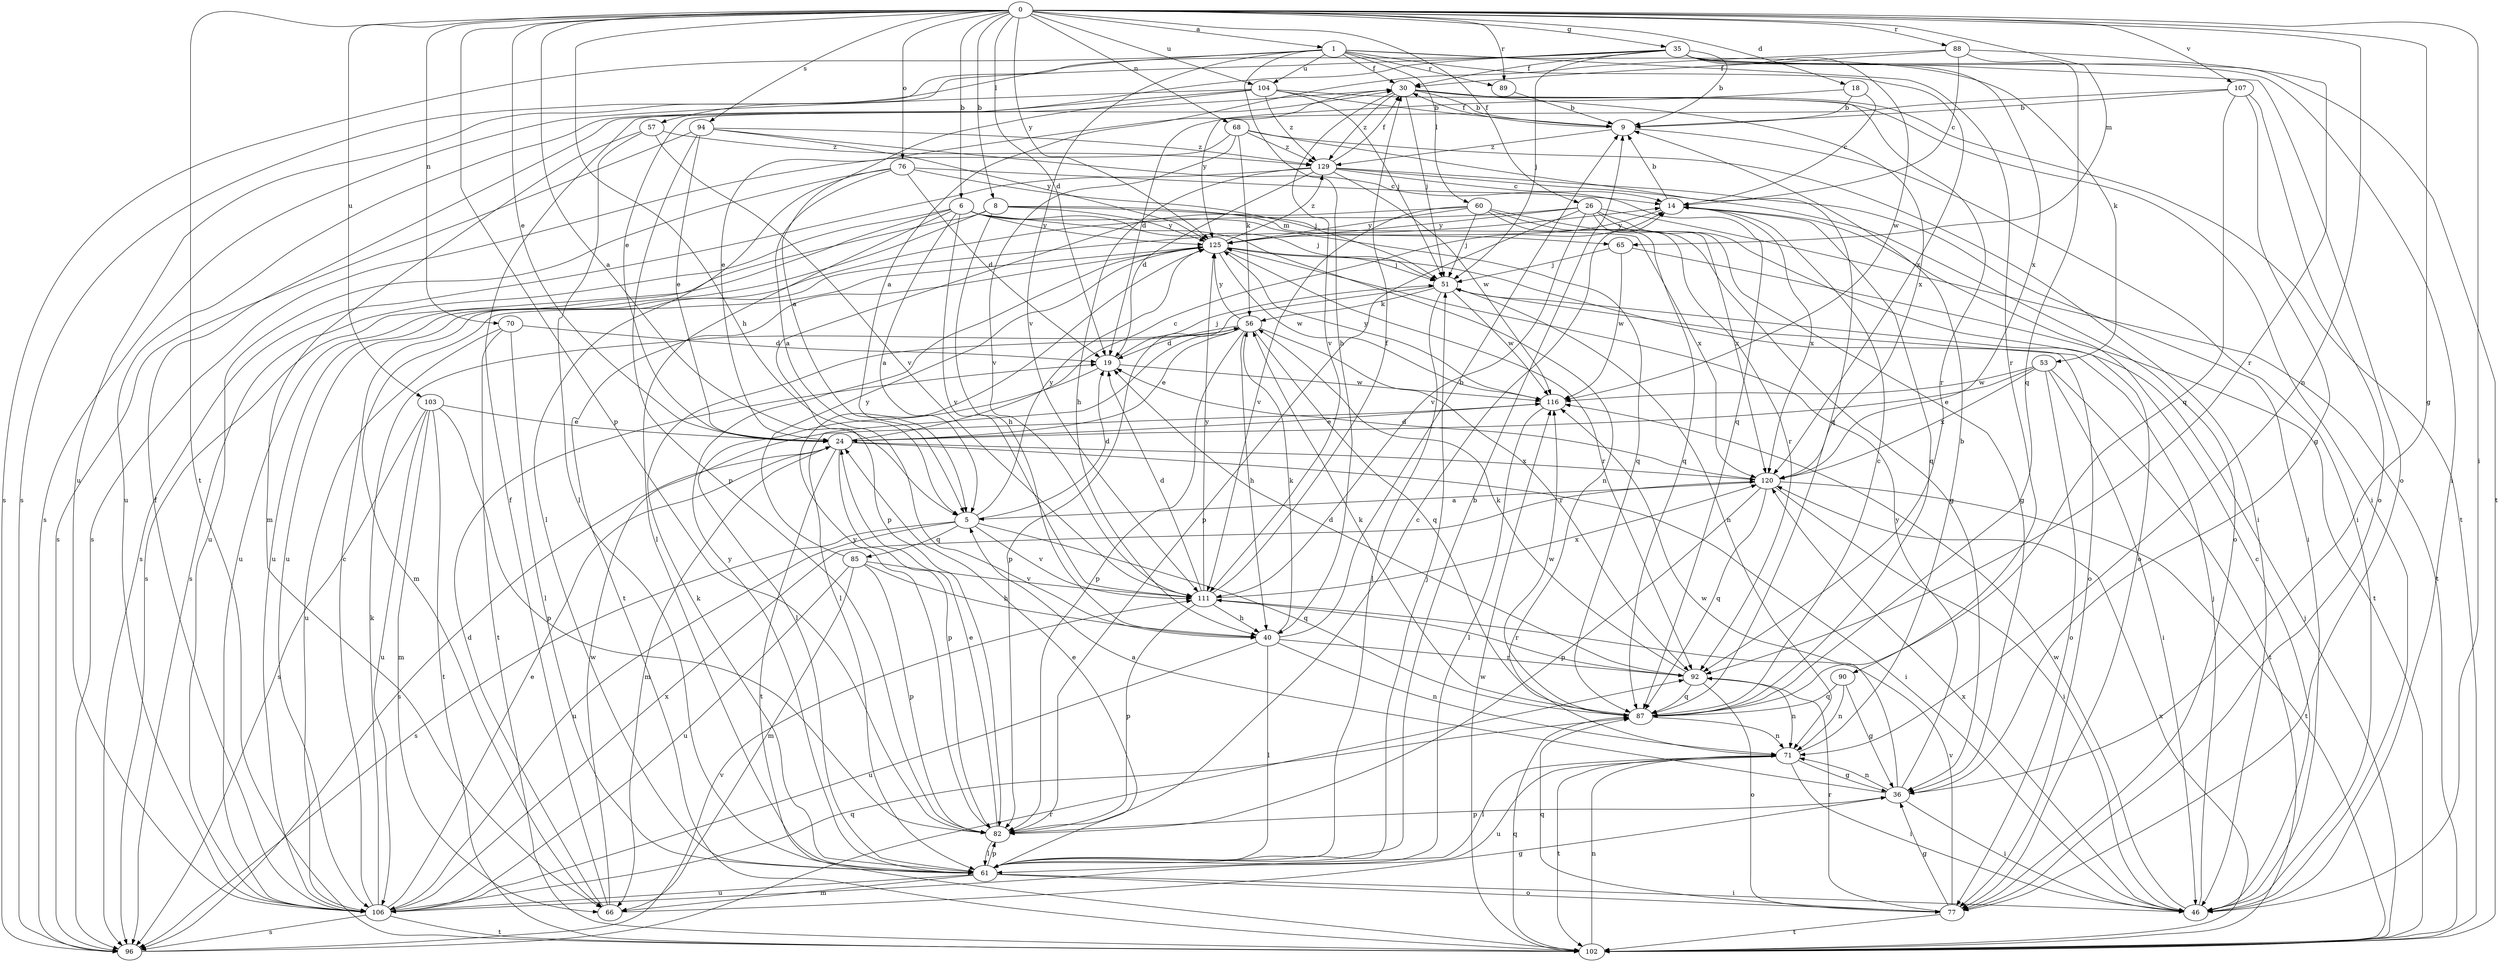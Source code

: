 strict digraph  {
0;
1;
5;
6;
8;
9;
14;
18;
19;
24;
26;
30;
35;
36;
40;
46;
51;
53;
56;
57;
60;
61;
65;
66;
68;
70;
71;
76;
77;
82;
85;
87;
88;
89;
90;
92;
94;
96;
102;
103;
104;
106;
107;
111;
116;
120;
125;
129;
0 -> 1  [label=a];
0 -> 5  [label=a];
0 -> 6  [label=b];
0 -> 8  [label=b];
0 -> 18  [label=d];
0 -> 19  [label=d];
0 -> 24  [label=e];
0 -> 26  [label=f];
0 -> 35  [label=g];
0 -> 36  [label=g];
0 -> 40  [label=h];
0 -> 46  [label=i];
0 -> 65  [label=m];
0 -> 68  [label=n];
0 -> 70  [label=n];
0 -> 71  [label=n];
0 -> 76  [label=o];
0 -> 82  [label=p];
0 -> 88  [label=r];
0 -> 89  [label=r];
0 -> 94  [label=s];
0 -> 102  [label=t];
0 -> 103  [label=u];
0 -> 104  [label=u];
0 -> 107  [label=v];
0 -> 125  [label=y];
1 -> 30  [label=f];
1 -> 40  [label=h];
1 -> 53  [label=k];
1 -> 57  [label=l];
1 -> 60  [label=l];
1 -> 89  [label=r];
1 -> 90  [label=r];
1 -> 96  [label=s];
1 -> 104  [label=u];
1 -> 111  [label=v];
1 -> 120  [label=x];
5 -> 19  [label=d];
5 -> 85  [label=q];
5 -> 87  [label=q];
5 -> 96  [label=s];
5 -> 106  [label=u];
5 -> 111  [label=v];
5 -> 125  [label=y];
6 -> 5  [label=a];
6 -> 51  [label=j];
6 -> 61  [label=l];
6 -> 71  [label=n];
6 -> 87  [label=q];
6 -> 96  [label=s];
6 -> 106  [label=u];
6 -> 111  [label=v];
6 -> 125  [label=y];
8 -> 40  [label=h];
8 -> 65  [label=m];
8 -> 96  [label=s];
8 -> 106  [label=u];
8 -> 120  [label=x];
8 -> 125  [label=y];
9 -> 30  [label=f];
9 -> 46  [label=i];
9 -> 129  [label=z];
14 -> 9  [label=b];
14 -> 87  [label=q];
14 -> 120  [label=x];
14 -> 125  [label=y];
18 -> 9  [label=b];
18 -> 14  [label=c];
18 -> 125  [label=y];
19 -> 51  [label=j];
19 -> 61  [label=l];
19 -> 116  [label=w];
24 -> 14  [label=c];
24 -> 46  [label=i];
24 -> 66  [label=m];
24 -> 82  [label=p];
24 -> 96  [label=s];
24 -> 102  [label=t];
24 -> 120  [label=x];
26 -> 36  [label=g];
26 -> 77  [label=o];
26 -> 82  [label=p];
26 -> 102  [label=t];
26 -> 106  [label=u];
26 -> 111  [label=v];
26 -> 120  [label=x];
26 -> 125  [label=y];
30 -> 9  [label=b];
30 -> 24  [label=e];
30 -> 51  [label=j];
30 -> 92  [label=r];
30 -> 102  [label=t];
30 -> 111  [label=v];
30 -> 120  [label=x];
30 -> 129  [label=z];
35 -> 9  [label=b];
35 -> 24  [label=e];
35 -> 30  [label=f];
35 -> 46  [label=i];
35 -> 51  [label=j];
35 -> 77  [label=o];
35 -> 96  [label=s];
35 -> 102  [label=t];
35 -> 106  [label=u];
35 -> 116  [label=w];
35 -> 120  [label=x];
36 -> 5  [label=a];
36 -> 46  [label=i];
36 -> 71  [label=n];
36 -> 82  [label=p];
36 -> 116  [label=w];
36 -> 125  [label=y];
40 -> 9  [label=b];
40 -> 56  [label=k];
40 -> 61  [label=l];
40 -> 71  [label=n];
40 -> 92  [label=r];
40 -> 106  [label=u];
46 -> 14  [label=c];
46 -> 51  [label=j];
46 -> 116  [label=w];
46 -> 120  [label=x];
51 -> 56  [label=k];
51 -> 61  [label=l];
51 -> 71  [label=n];
51 -> 82  [label=p];
51 -> 116  [label=w];
53 -> 24  [label=e];
53 -> 46  [label=i];
53 -> 77  [label=o];
53 -> 102  [label=t];
53 -> 116  [label=w];
53 -> 120  [label=x];
56 -> 19  [label=d];
56 -> 24  [label=e];
56 -> 40  [label=h];
56 -> 61  [label=l];
56 -> 82  [label=p];
56 -> 87  [label=q];
56 -> 92  [label=r];
56 -> 125  [label=y];
57 -> 61  [label=l];
57 -> 66  [label=m];
57 -> 111  [label=v];
57 -> 129  [label=z];
60 -> 36  [label=g];
60 -> 51  [label=j];
60 -> 82  [label=p];
60 -> 87  [label=q];
60 -> 92  [label=r];
60 -> 111  [label=v];
60 -> 125  [label=y];
61 -> 9  [label=b];
61 -> 24  [label=e];
61 -> 46  [label=i];
61 -> 51  [label=j];
61 -> 56  [label=k];
61 -> 66  [label=m];
61 -> 77  [label=o];
61 -> 82  [label=p];
61 -> 106  [label=u];
61 -> 125  [label=y];
65 -> 51  [label=j];
65 -> 102  [label=t];
65 -> 116  [label=w];
66 -> 19  [label=d];
66 -> 30  [label=f];
66 -> 36  [label=g];
66 -> 116  [label=w];
68 -> 46  [label=i];
68 -> 56  [label=k];
68 -> 87  [label=q];
68 -> 96  [label=s];
68 -> 111  [label=v];
68 -> 129  [label=z];
70 -> 19  [label=d];
70 -> 61  [label=l];
70 -> 102  [label=t];
70 -> 106  [label=u];
71 -> 9  [label=b];
71 -> 36  [label=g];
71 -> 46  [label=i];
71 -> 61  [label=l];
71 -> 102  [label=t];
71 -> 106  [label=u];
76 -> 5  [label=a];
76 -> 14  [label=c];
76 -> 19  [label=d];
76 -> 51  [label=j];
76 -> 61  [label=l];
76 -> 106  [label=u];
77 -> 36  [label=g];
77 -> 87  [label=q];
77 -> 92  [label=r];
77 -> 102  [label=t];
77 -> 111  [label=v];
82 -> 14  [label=c];
82 -> 24  [label=e];
82 -> 61  [label=l];
82 -> 125  [label=y];
85 -> 40  [label=h];
85 -> 66  [label=m];
85 -> 82  [label=p];
85 -> 106  [label=u];
85 -> 111  [label=v];
85 -> 125  [label=y];
87 -> 14  [label=c];
87 -> 56  [label=k];
87 -> 71  [label=n];
87 -> 116  [label=w];
88 -> 5  [label=a];
88 -> 14  [label=c];
88 -> 30  [label=f];
88 -> 87  [label=q];
88 -> 92  [label=r];
89 -> 9  [label=b];
90 -> 36  [label=g];
90 -> 71  [label=n];
90 -> 87  [label=q];
92 -> 19  [label=d];
92 -> 56  [label=k];
92 -> 71  [label=n];
92 -> 77  [label=o];
92 -> 87  [label=q];
94 -> 24  [label=e];
94 -> 82  [label=p];
94 -> 87  [label=q];
94 -> 96  [label=s];
94 -> 125  [label=y];
94 -> 129  [label=z];
96 -> 92  [label=r];
96 -> 111  [label=v];
102 -> 51  [label=j];
102 -> 71  [label=n];
102 -> 87  [label=q];
102 -> 116  [label=w];
102 -> 120  [label=x];
103 -> 24  [label=e];
103 -> 66  [label=m];
103 -> 82  [label=p];
103 -> 96  [label=s];
103 -> 102  [label=t];
103 -> 106  [label=u];
104 -> 5  [label=a];
104 -> 9  [label=b];
104 -> 46  [label=i];
104 -> 51  [label=j];
104 -> 96  [label=s];
104 -> 106  [label=u];
104 -> 129  [label=z];
106 -> 14  [label=c];
106 -> 24  [label=e];
106 -> 30  [label=f];
106 -> 56  [label=k];
106 -> 87  [label=q];
106 -> 96  [label=s];
106 -> 102  [label=t];
106 -> 120  [label=x];
107 -> 9  [label=b];
107 -> 19  [label=d];
107 -> 36  [label=g];
107 -> 77  [label=o];
107 -> 87  [label=q];
111 -> 19  [label=d];
111 -> 30  [label=f];
111 -> 40  [label=h];
111 -> 82  [label=p];
111 -> 92  [label=r];
111 -> 120  [label=x];
111 -> 125  [label=y];
116 -> 24  [label=e];
116 -> 61  [label=l];
116 -> 125  [label=y];
120 -> 5  [label=a];
120 -> 19  [label=d];
120 -> 46  [label=i];
120 -> 82  [label=p];
120 -> 87  [label=q];
120 -> 102  [label=t];
125 -> 51  [label=j];
125 -> 66  [label=m];
125 -> 77  [label=o];
125 -> 92  [label=r];
125 -> 102  [label=t];
125 -> 116  [label=w];
125 -> 129  [label=z];
129 -> 14  [label=c];
129 -> 19  [label=d];
129 -> 30  [label=f];
129 -> 40  [label=h];
129 -> 46  [label=i];
129 -> 77  [label=o];
129 -> 96  [label=s];
129 -> 116  [label=w];
}
